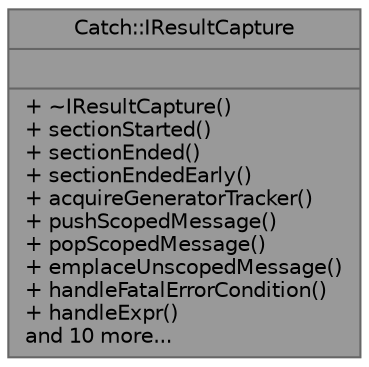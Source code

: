 digraph "Catch::IResultCapture"
{
 // LATEX_PDF_SIZE
  bgcolor="transparent";
  edge [fontname=Helvetica,fontsize=10,labelfontname=Helvetica,labelfontsize=10];
  node [fontname=Helvetica,fontsize=10,shape=box,height=0.2,width=0.4];
  Node1 [shape=record,label="{Catch::IResultCapture\n||+ ~IResultCapture()\l+ sectionStarted()\l+ sectionEnded()\l+ sectionEndedEarly()\l+ acquireGeneratorTracker()\l+ pushScopedMessage()\l+ popScopedMessage()\l+ emplaceUnscopedMessage()\l+ handleFatalErrorCondition()\l+ handleExpr()\land 10 more...\l}",height=0.2,width=0.4,color="gray40", fillcolor="grey60", style="filled", fontcolor="black",tooltip=" "];
}
